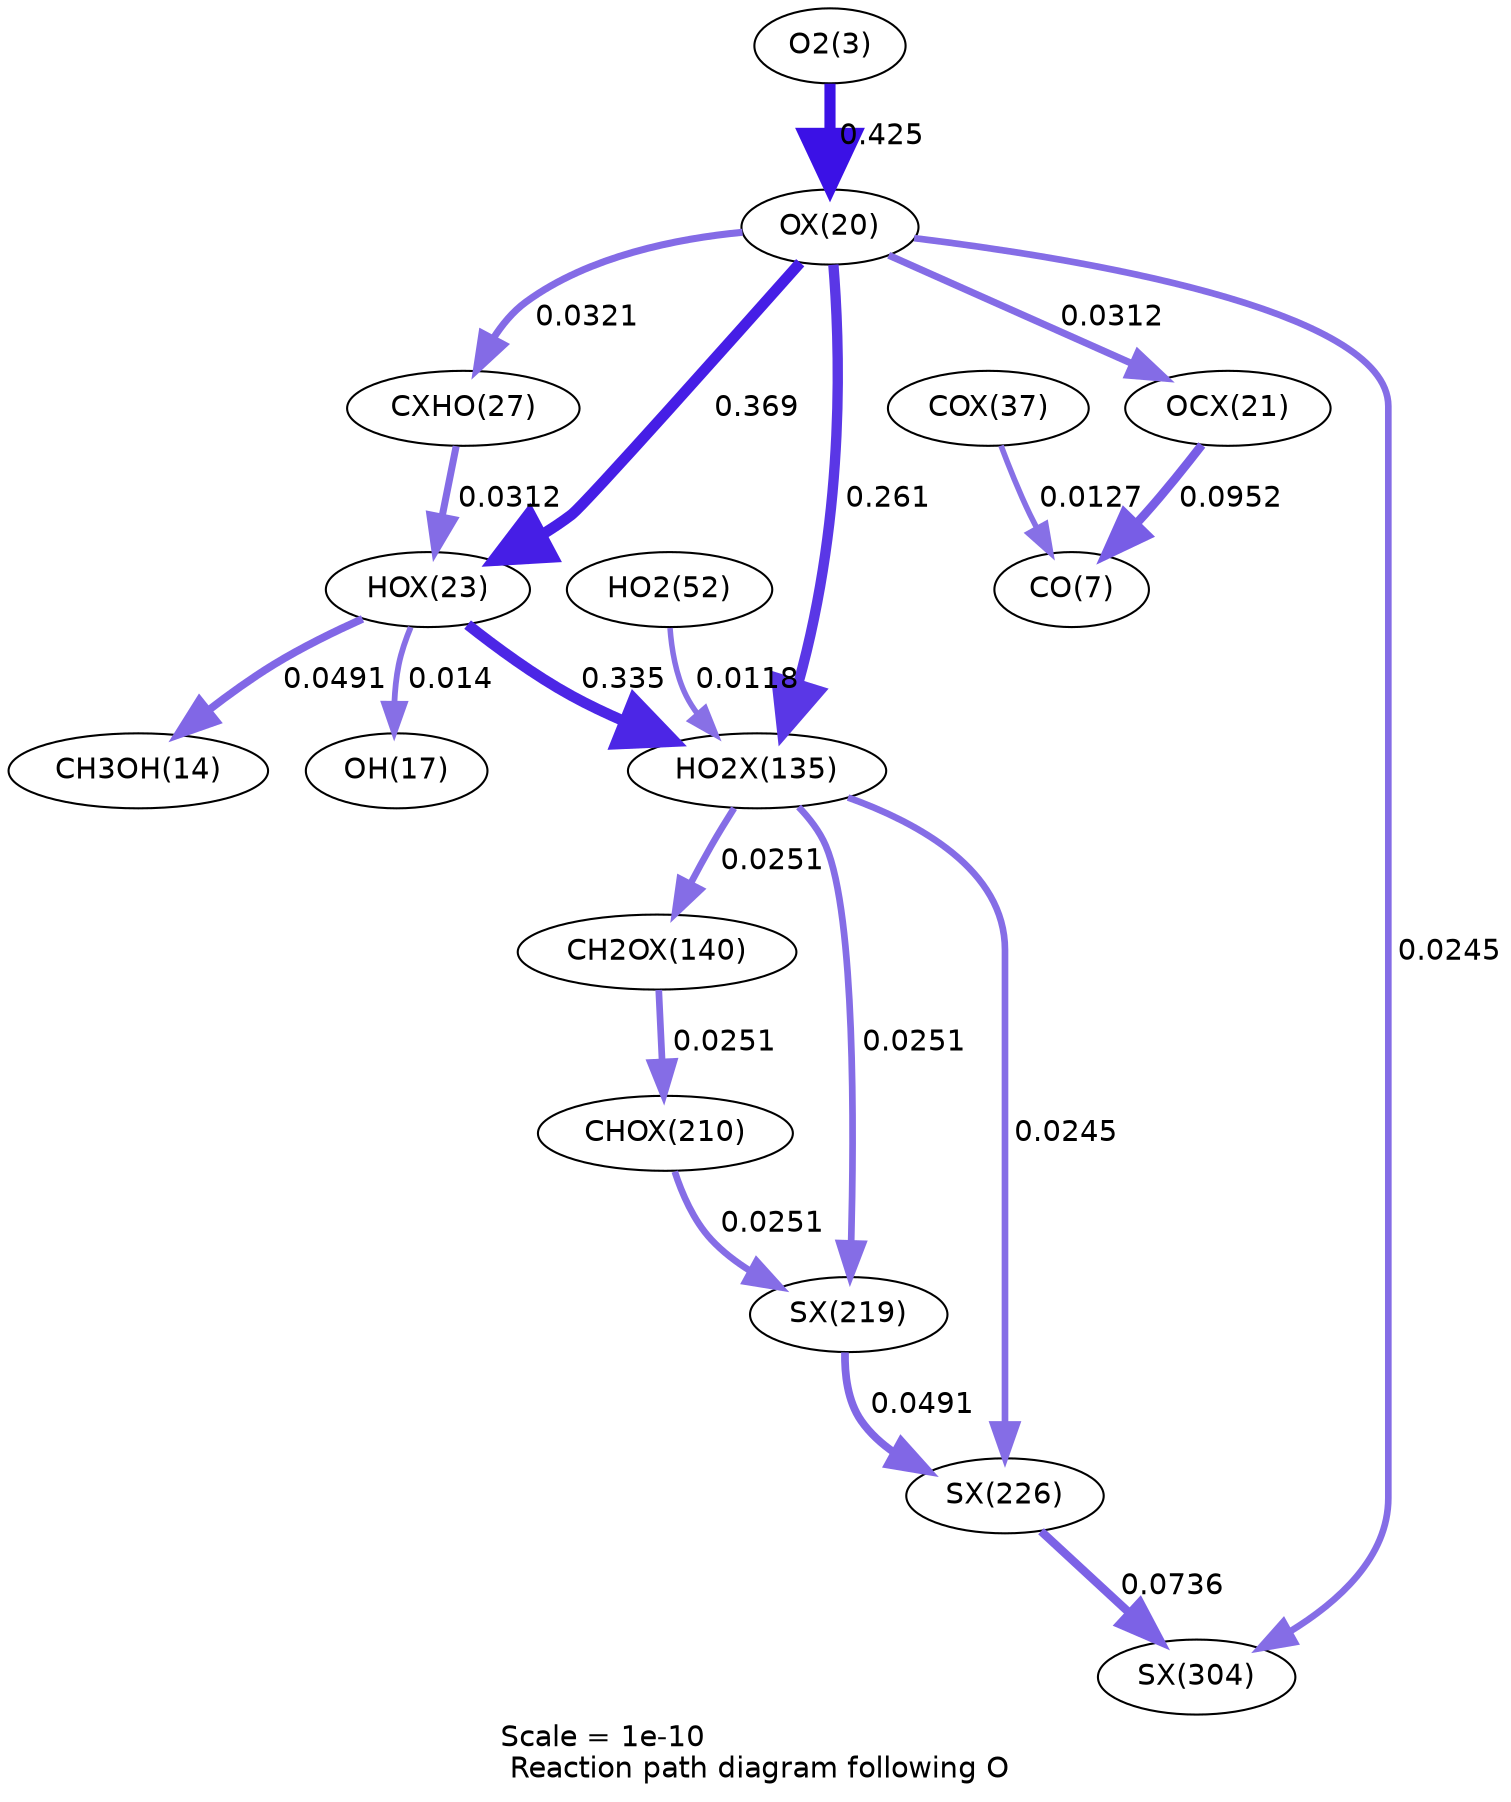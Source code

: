 digraph reaction_paths {
center=1;
s5 -> s34[fontname="Helvetica", penwidth=5.35, arrowsize=2.68, color="0.7, 0.925, 0.9"
, label=" 0.425"];
s34 -> s37[fontname="Helvetica", penwidth=5.25, arrowsize=2.62, color="0.7, 0.869, 0.9"
, label=" 0.369"];
s34 -> s54[fontname="Helvetica", penwidth=4.98, arrowsize=2.49, color="0.7, 0.761, 0.9"
, label=" 0.261"];
s34 -> s39[fontname="Helvetica", penwidth=3.4, arrowsize=1.7, color="0.7, 0.532, 0.9"
, label=" 0.0321"];
s34 -> s35[fontname="Helvetica", penwidth=3.38, arrowsize=1.69, color="0.7, 0.531, 0.9"
, label=" 0.0312"];
s34 -> s65[fontname="Helvetica", penwidth=3.2, arrowsize=1.6, color="0.7, 0.525, 0.9"
, label=" 0.0245"];
s37 -> s16[fontname="Helvetica", penwidth=3.72, arrowsize=1.86, color="0.7, 0.549, 0.9"
, label=" 0.0491"];
s37 -> s19[fontname="Helvetica", penwidth=2.78, arrowsize=1.39, color="0.7, 0.514, 0.9"
, label=" 0.014"];
s37 -> s54[fontname="Helvetica", penwidth=5.17, arrowsize=2.59, color="0.7, 0.835, 0.9"
, label=" 0.335"];
s39 -> s37[fontname="Helvetica", penwidth=3.38, arrowsize=1.69, color="0.7, 0.531, 0.9"
, label=" 0.0312"];
s21 -> s54[fontname="Helvetica", penwidth=2.65, arrowsize=1.33, color="0.7, 0.512, 0.9"
, label=" 0.0118"];
s54 -> s55[fontname="Helvetica", penwidth=3.22, arrowsize=1.61, color="0.7, 0.525, 0.9"
, label=" 0.0251"];
s54 -> s60[fontname="Helvetica", penwidth=3.22, arrowsize=1.61, color="0.7, 0.525, 0.9"
, label=" 0.0251"];
s54 -> s61[fontname="Helvetica", penwidth=3.2, arrowsize=1.6, color="0.7, 0.525, 0.9"
, label=" 0.0245"];
s35 -> s9[fontname="Helvetica", penwidth=4.22, arrowsize=2.11, color="0.7, 0.595, 0.9"
, label=" 0.0952"];
s44 -> s9[fontname="Helvetica", penwidth=2.7, arrowsize=1.35, color="0.7, 0.513, 0.9"
, label=" 0.0127"];
s55 -> s58[fontname="Helvetica", penwidth=3.22, arrowsize=1.61, color="0.7, 0.525, 0.9"
, label=" 0.0251"];
s58 -> s60[fontname="Helvetica", penwidth=3.22, arrowsize=1.61, color="0.7, 0.525, 0.9"
, label=" 0.0251"];
s60 -> s61[fontname="Helvetica", penwidth=3.72, arrowsize=1.86, color="0.7, 0.549, 0.9"
, label=" 0.0491"];
s61 -> s65[fontname="Helvetica", penwidth=4.03, arrowsize=2.02, color="0.7, 0.574, 0.9"
, label=" 0.0736"];
s5 [ fontname="Helvetica", label="O2(3)"];
s9 [ fontname="Helvetica", label="CO(7)"];
s16 [ fontname="Helvetica", label="CH3OH(14)"];
s19 [ fontname="Helvetica", label="OH(17)"];
s21 [ fontname="Helvetica", label="HO2(52)"];
s34 [ fontname="Helvetica", label="OX(20)"];
s35 [ fontname="Helvetica", label="OCX(21)"];
s37 [ fontname="Helvetica", label="HOX(23)"];
s39 [ fontname="Helvetica", label="CXHO(27)"];
s44 [ fontname="Helvetica", label="COX(37)"];
s54 [ fontname="Helvetica", label="HO2X(135)"];
s55 [ fontname="Helvetica", label="CH2OX(140)"];
s58 [ fontname="Helvetica", label="CHOX(210)"];
s60 [ fontname="Helvetica", label="SX(219)"];
s61 [ fontname="Helvetica", label="SX(226)"];
s65 [ fontname="Helvetica", label="SX(304)"];
 label = "Scale = 1e-10\l Reaction path diagram following O";
 fontname = "Helvetica";
}
